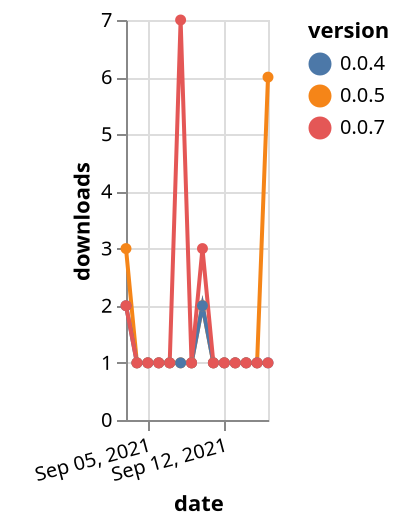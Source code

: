 {"$schema": "https://vega.github.io/schema/vega-lite/v5.json", "description": "A simple bar chart with embedded data.", "data": {"values": [{"date": "2021-09-03", "total": 128, "delta": 3, "version": "0.0.5"}, {"date": "2021-09-04", "total": 129, "delta": 1, "version": "0.0.5"}, {"date": "2021-09-05", "total": 130, "delta": 1, "version": "0.0.5"}, {"date": "2021-09-06", "total": 131, "delta": 1, "version": "0.0.5"}, {"date": "2021-09-07", "total": 132, "delta": 1, "version": "0.0.5"}, {"date": "2021-09-08", "total": 133, "delta": 1, "version": "0.0.5"}, {"date": "2021-09-09", "total": 134, "delta": 1, "version": "0.0.5"}, {"date": "2021-09-10", "total": 136, "delta": 2, "version": "0.0.5"}, {"date": "2021-09-11", "total": 137, "delta": 1, "version": "0.0.5"}, {"date": "2021-09-12", "total": 138, "delta": 1, "version": "0.0.5"}, {"date": "2021-09-13", "total": 139, "delta": 1, "version": "0.0.5"}, {"date": "2021-09-14", "total": 140, "delta": 1, "version": "0.0.5"}, {"date": "2021-09-15", "total": 141, "delta": 1, "version": "0.0.5"}, {"date": "2021-09-16", "total": 147, "delta": 6, "version": "0.0.5"}, {"date": "2021-09-03", "total": 154, "delta": 2, "version": "0.0.4"}, {"date": "2021-09-04", "total": 155, "delta": 1, "version": "0.0.4"}, {"date": "2021-09-05", "total": 156, "delta": 1, "version": "0.0.4"}, {"date": "2021-09-06", "total": 157, "delta": 1, "version": "0.0.4"}, {"date": "2021-09-07", "total": 158, "delta": 1, "version": "0.0.4"}, {"date": "2021-09-08", "total": 159, "delta": 1, "version": "0.0.4"}, {"date": "2021-09-09", "total": 160, "delta": 1, "version": "0.0.4"}, {"date": "2021-09-10", "total": 162, "delta": 2, "version": "0.0.4"}, {"date": "2021-09-11", "total": 163, "delta": 1, "version": "0.0.4"}, {"date": "2021-09-12", "total": 164, "delta": 1, "version": "0.0.4"}, {"date": "2021-09-13", "total": 165, "delta": 1, "version": "0.0.4"}, {"date": "2021-09-14", "total": 166, "delta": 1, "version": "0.0.4"}, {"date": "2021-09-15", "total": 167, "delta": 1, "version": "0.0.4"}, {"date": "2021-09-16", "total": 168, "delta": 1, "version": "0.0.4"}, {"date": "2021-09-03", "total": 26, "delta": 2, "version": "0.0.7"}, {"date": "2021-09-04", "total": 27, "delta": 1, "version": "0.0.7"}, {"date": "2021-09-05", "total": 28, "delta": 1, "version": "0.0.7"}, {"date": "2021-09-06", "total": 29, "delta": 1, "version": "0.0.7"}, {"date": "2021-09-07", "total": 30, "delta": 1, "version": "0.0.7"}, {"date": "2021-09-08", "total": 37, "delta": 7, "version": "0.0.7"}, {"date": "2021-09-09", "total": 38, "delta": 1, "version": "0.0.7"}, {"date": "2021-09-10", "total": 41, "delta": 3, "version": "0.0.7"}, {"date": "2021-09-11", "total": 42, "delta": 1, "version": "0.0.7"}, {"date": "2021-09-12", "total": 43, "delta": 1, "version": "0.0.7"}, {"date": "2021-09-13", "total": 44, "delta": 1, "version": "0.0.7"}, {"date": "2021-09-14", "total": 45, "delta": 1, "version": "0.0.7"}, {"date": "2021-09-15", "total": 46, "delta": 1, "version": "0.0.7"}, {"date": "2021-09-16", "total": 47, "delta": 1, "version": "0.0.7"}]}, "width": "container", "mark": {"type": "line", "point": {"filled": true}}, "encoding": {"x": {"field": "date", "type": "temporal", "timeUnit": "yearmonthdate", "title": "date", "axis": {"labelAngle": -15}}, "y": {"field": "delta", "type": "quantitative", "title": "downloads"}, "color": {"field": "version", "type": "nominal"}, "tooltip": {"field": "delta"}}}